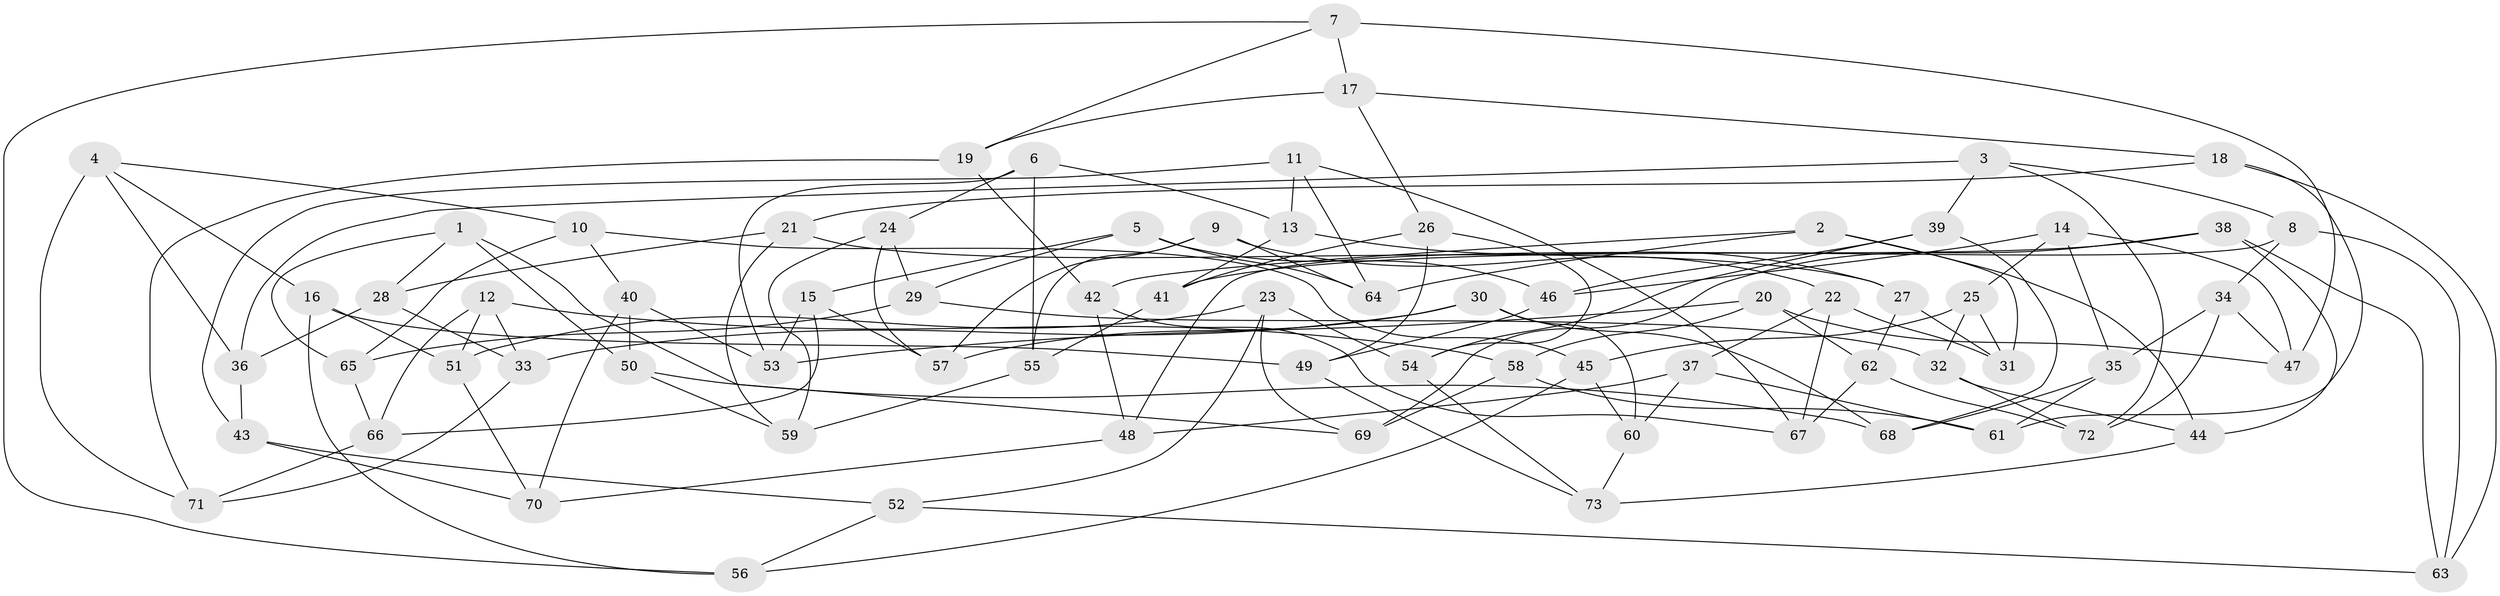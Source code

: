 // coarse degree distribution, {9: 0.027777777777777776, 4: 0.5, 6: 0.25, 10: 0.027777777777777776, 12: 0.05555555555555555, 7: 0.027777777777777776, 8: 0.05555555555555555, 5: 0.027777777777777776, 11: 0.027777777777777776}
// Generated by graph-tools (version 1.1) at 2025/20/03/04/25 18:20:52]
// undirected, 73 vertices, 146 edges
graph export_dot {
graph [start="1"]
  node [color=gray90,style=filled];
  1;
  2;
  3;
  4;
  5;
  6;
  7;
  8;
  9;
  10;
  11;
  12;
  13;
  14;
  15;
  16;
  17;
  18;
  19;
  20;
  21;
  22;
  23;
  24;
  25;
  26;
  27;
  28;
  29;
  30;
  31;
  32;
  33;
  34;
  35;
  36;
  37;
  38;
  39;
  40;
  41;
  42;
  43;
  44;
  45;
  46;
  47;
  48;
  49;
  50;
  51;
  52;
  53;
  54;
  55;
  56;
  57;
  58;
  59;
  60;
  61;
  62;
  63;
  64;
  65;
  66;
  67;
  68;
  69;
  70;
  71;
  72;
  73;
  1 -- 50;
  1 -- 28;
  1 -- 69;
  1 -- 65;
  2 -- 64;
  2 -- 42;
  2 -- 31;
  2 -- 44;
  3 -- 8;
  3 -- 36;
  3 -- 39;
  3 -- 72;
  4 -- 36;
  4 -- 16;
  4 -- 10;
  4 -- 71;
  5 -- 64;
  5 -- 46;
  5 -- 15;
  5 -- 29;
  6 -- 24;
  6 -- 55;
  6 -- 13;
  6 -- 53;
  7 -- 56;
  7 -- 19;
  7 -- 17;
  7 -- 47;
  8 -- 48;
  8 -- 63;
  8 -- 34;
  9 -- 64;
  9 -- 55;
  9 -- 22;
  9 -- 57;
  10 -- 45;
  10 -- 65;
  10 -- 40;
  11 -- 13;
  11 -- 64;
  11 -- 43;
  11 -- 67;
  12 -- 66;
  12 -- 51;
  12 -- 58;
  12 -- 33;
  13 -- 41;
  13 -- 27;
  14 -- 35;
  14 -- 25;
  14 -- 46;
  14 -- 47;
  15 -- 66;
  15 -- 57;
  15 -- 53;
  16 -- 56;
  16 -- 51;
  16 -- 49;
  17 -- 19;
  17 -- 18;
  17 -- 26;
  18 -- 21;
  18 -- 63;
  18 -- 61;
  19 -- 42;
  19 -- 71;
  20 -- 53;
  20 -- 62;
  20 -- 47;
  20 -- 58;
  21 -- 27;
  21 -- 28;
  21 -- 59;
  22 -- 37;
  22 -- 31;
  22 -- 67;
  23 -- 69;
  23 -- 52;
  23 -- 54;
  23 -- 51;
  24 -- 57;
  24 -- 59;
  24 -- 29;
  25 -- 45;
  25 -- 32;
  25 -- 31;
  26 -- 49;
  26 -- 54;
  26 -- 41;
  27 -- 62;
  27 -- 31;
  28 -- 36;
  28 -- 33;
  29 -- 32;
  29 -- 65;
  30 -- 68;
  30 -- 60;
  30 -- 33;
  30 -- 57;
  32 -- 72;
  32 -- 44;
  33 -- 71;
  34 -- 72;
  34 -- 35;
  34 -- 47;
  35 -- 61;
  35 -- 68;
  36 -- 43;
  37 -- 61;
  37 -- 48;
  37 -- 60;
  38 -- 44;
  38 -- 69;
  38 -- 63;
  38 -- 41;
  39 -- 46;
  39 -- 54;
  39 -- 68;
  40 -- 53;
  40 -- 70;
  40 -- 50;
  41 -- 55;
  42 -- 48;
  42 -- 67;
  43 -- 70;
  43 -- 52;
  44 -- 73;
  45 -- 60;
  45 -- 56;
  46 -- 49;
  48 -- 70;
  49 -- 73;
  50 -- 59;
  50 -- 68;
  51 -- 70;
  52 -- 63;
  52 -- 56;
  54 -- 73;
  55 -- 59;
  58 -- 69;
  58 -- 61;
  60 -- 73;
  62 -- 72;
  62 -- 67;
  65 -- 66;
  66 -- 71;
}
